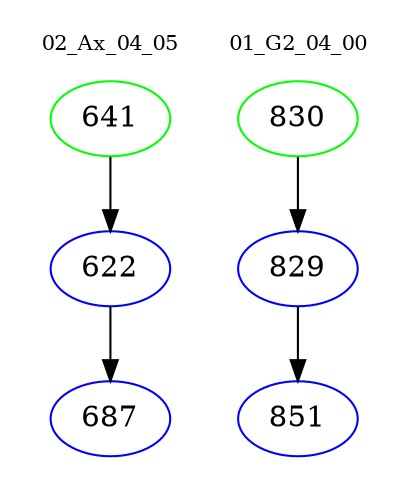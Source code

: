 digraph{
subgraph cluster_0 {
color = white
label = "02_Ax_04_05";
fontsize=10;
T0_641 [label="641", color="green"]
T0_641 -> T0_622 [color="black"]
T0_622 [label="622", color="blue"]
T0_622 -> T0_687 [color="black"]
T0_687 [label="687", color="blue"]
}
subgraph cluster_1 {
color = white
label = "01_G2_04_00";
fontsize=10;
T1_830 [label="830", color="green"]
T1_830 -> T1_829 [color="black"]
T1_829 [label="829", color="blue"]
T1_829 -> T1_851 [color="black"]
T1_851 [label="851", color="blue"]
}
}
